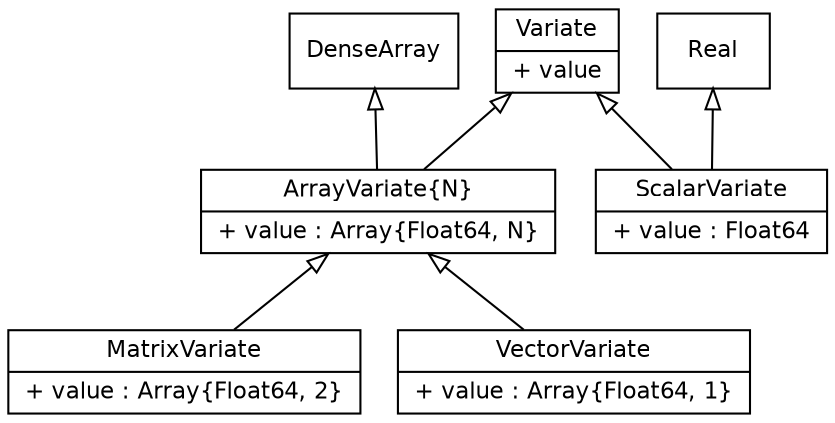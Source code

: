 digraph Variate {
    fontname = "Helvetica"
    fontsize = 11

    node [fontname = "Helvetica", fontsize = 11, shape = record]

    edge [fontname = "Helvetica", fontsize = 11, dir = back, arrowtail = empty]

    Variate [label = "{Variate|+ value\l}"]

    ArrayVariate [label = "{ArrayVariate\{N\}|+ value : Array\{Float64, N\}\l}"]

    DenseArray [label = "{DenseArray}"]

    MatrixVariate [label = "{MatrixVariate|+ value : Array\{Float64, 2\}\l}"]

    Real [label = "{Real}"]

    ScalarVariate [label = "{ScalarVariate|+ value : Float64\l}"]

    VectorVariate [label = "{VectorVariate|+ value : Array\{Float64, 1\}\l}"]

    Variate -> ArrayVariate
    Variate -> ScalarVariate
    ArrayVariate -> MatrixVariate
    ArrayVariate -> VectorVariate
    DenseArray -> ArrayVariate
    Real -> ScalarVariate

}
